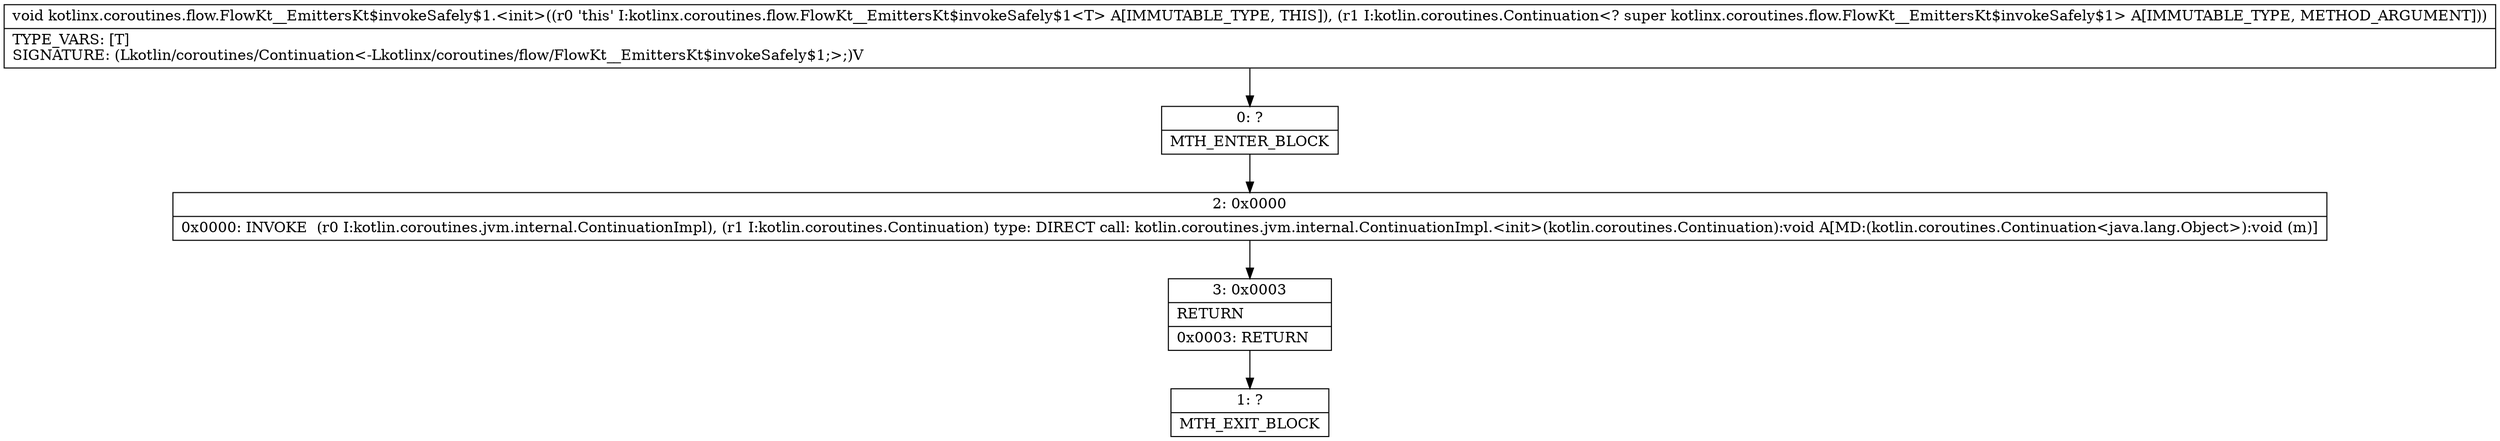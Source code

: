 digraph "CFG forkotlinx.coroutines.flow.FlowKt__EmittersKt$invokeSafely$1.\<init\>(Lkotlin\/coroutines\/Continuation;)V" {
Node_0 [shape=record,label="{0\:\ ?|MTH_ENTER_BLOCK\l}"];
Node_2 [shape=record,label="{2\:\ 0x0000|0x0000: INVOKE  (r0 I:kotlin.coroutines.jvm.internal.ContinuationImpl), (r1 I:kotlin.coroutines.Continuation) type: DIRECT call: kotlin.coroutines.jvm.internal.ContinuationImpl.\<init\>(kotlin.coroutines.Continuation):void A[MD:(kotlin.coroutines.Continuation\<java.lang.Object\>):void (m)]\l}"];
Node_3 [shape=record,label="{3\:\ 0x0003|RETURN\l|0x0003: RETURN   \l}"];
Node_1 [shape=record,label="{1\:\ ?|MTH_EXIT_BLOCK\l}"];
MethodNode[shape=record,label="{void kotlinx.coroutines.flow.FlowKt__EmittersKt$invokeSafely$1.\<init\>((r0 'this' I:kotlinx.coroutines.flow.FlowKt__EmittersKt$invokeSafely$1\<T\> A[IMMUTABLE_TYPE, THIS]), (r1 I:kotlin.coroutines.Continuation\<? super kotlinx.coroutines.flow.FlowKt__EmittersKt$invokeSafely$1\> A[IMMUTABLE_TYPE, METHOD_ARGUMENT]))  | TYPE_VARS: [T]\lSIGNATURE: (Lkotlin\/coroutines\/Continuation\<\-Lkotlinx\/coroutines\/flow\/FlowKt__EmittersKt$invokeSafely$1;\>;)V\l}"];
MethodNode -> Node_0;Node_0 -> Node_2;
Node_2 -> Node_3;
Node_3 -> Node_1;
}


